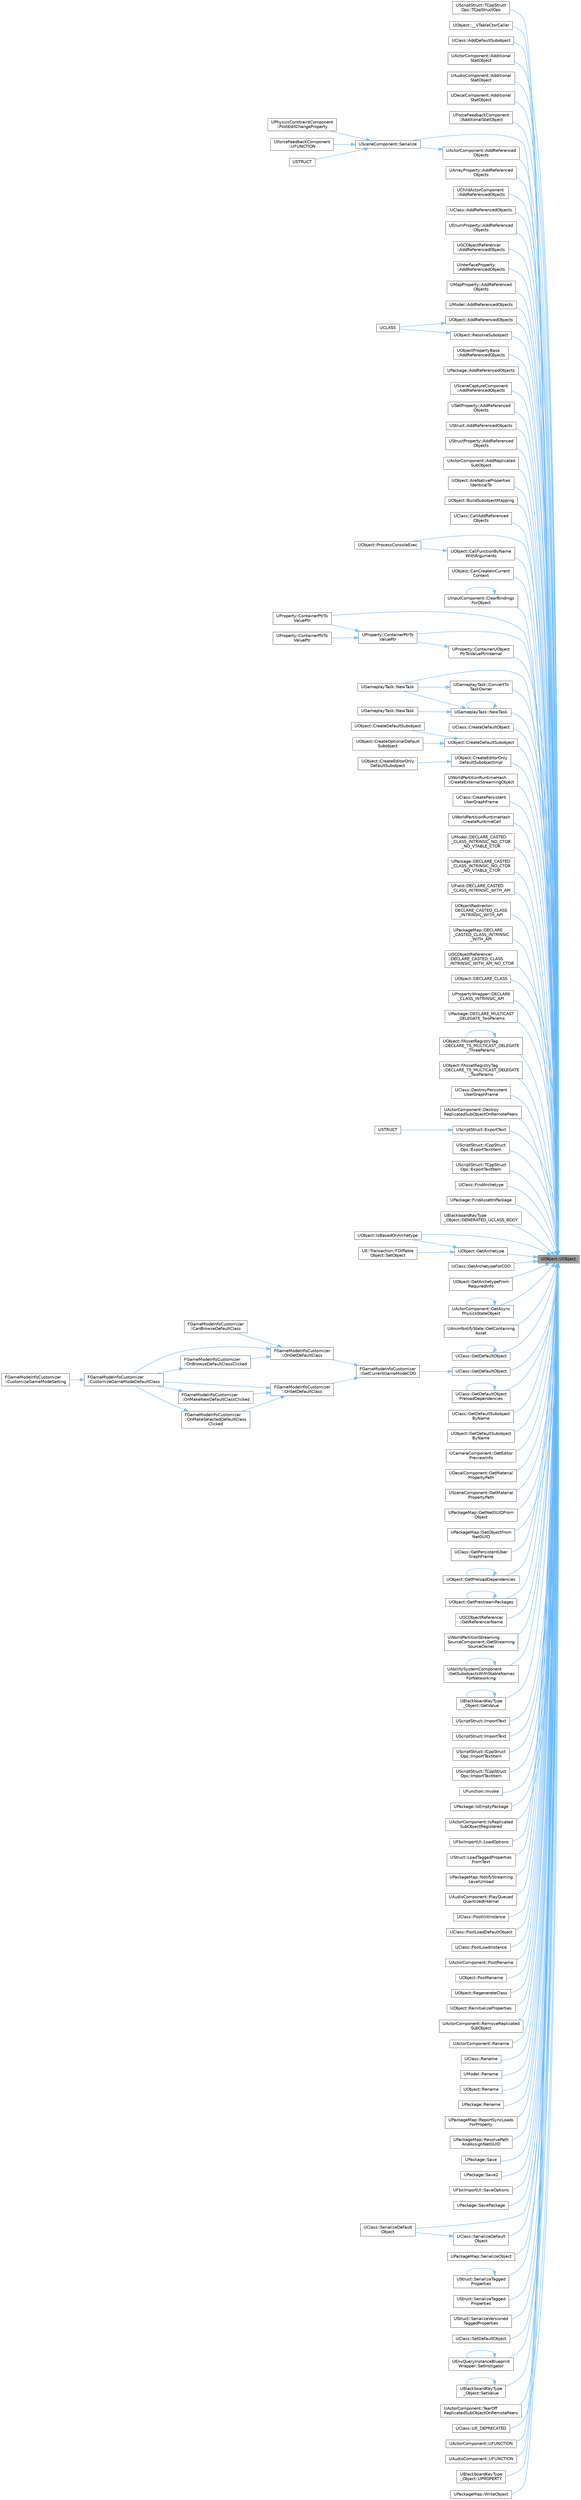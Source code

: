 digraph "UObject::UObject"
{
 // INTERACTIVE_SVG=YES
 // LATEX_PDF_SIZE
  bgcolor="transparent";
  edge [fontname=Helvetica,fontsize=10,labelfontname=Helvetica,labelfontsize=10];
  node [fontname=Helvetica,fontsize=10,shape=box,height=0.2,width=0.4];
  rankdir="RL";
  Node1 [id="Node000001",label="UObject::UObject",height=0.2,width=0.4,color="gray40", fillcolor="grey60", style="filled", fontcolor="black",tooltip="Default constructor."];
  Node1 -> Node2 [id="edge1_Node000001_Node000002",dir="back",color="steelblue1",style="solid",tooltip=" "];
  Node2 [id="Node000002",label="UScriptStruct::TCppStruct\lOps::TCppStructOps",height=0.2,width=0.4,color="grey40", fillcolor="white", style="filled",URL="$d0/dca/structUScriptStruct_1_1TCppStructOps.html#a1545c7ae3469329e79ec8480d106884b",tooltip=" "];
  Node1 -> Node3 [id="edge2_Node000001_Node000003",dir="back",color="steelblue1",style="solid",tooltip=" "];
  Node3 [id="Node000003",label="UObject::__VTableCtorCaller",height=0.2,width=0.4,color="grey40", fillcolor="white", style="filled",URL="$df/def/classUObject.html#a499089fed4ca3e4d7f95532127d8934a",tooltip=" "];
  Node1 -> Node4 [id="edge3_Node000001_Node000004",dir="back",color="steelblue1",style="solid",tooltip=" "];
  Node4 [id="Node000004",label="UClass::AddDefaultSubobject",height=0.2,width=0.4,color="grey40", fillcolor="white", style="filled",URL="$d4/d77/classUClass.html#aba20f9d07bfa6846905465179b6371d2",tooltip="Adds a new default instance map item."];
  Node1 -> Node5 [id="edge4_Node000001_Node000005",dir="back",color="steelblue1",style="solid",tooltip=" "];
  Node5 [id="Node000005",label="UActorComponent::Additional\lStatObject",height=0.2,width=0.4,color="grey40", fillcolor="white", style="filled",URL="$df/db5/classUActorComponent.html#a002de9827b9ae18656cf5623ebc0c444",tooltip="Give a readable name for this component, including asset name if applicable."];
  Node1 -> Node6 [id="edge5_Node000001_Node000006",dir="back",color="steelblue1",style="solid",tooltip=" "];
  Node6 [id="Node000006",label="UAudioComponent::Additional\lStatObject",height=0.2,width=0.4,color="grey40", fillcolor="white", style="filled",URL="$d4/d98/classUAudioComponent.html#a8af6625b78577595d0af0e47d66fa385",tooltip="Give a readable name for this component, including asset name if applicable."];
  Node1 -> Node7 [id="edge6_Node000001_Node000007",dir="back",color="steelblue1",style="solid",tooltip=" "];
  Node7 [id="Node000007",label="UDecalComponent::Additional\lStatObject",height=0.2,width=0.4,color="grey40", fillcolor="white", style="filled",URL="$d9/dcd/classUDecalComponent.html#aee840f6efbf77f3bdd2779679e3fcc5c",tooltip="Give a readable name for this component, including asset name if applicable."];
  Node1 -> Node8 [id="edge7_Node000001_Node000008",dir="back",color="steelblue1",style="solid",tooltip=" "];
  Node8 [id="Node000008",label="UForceFeedbackComponent\l::AdditionalStatObject",height=0.2,width=0.4,color="grey40", fillcolor="white", style="filled",URL="$df/d5b/classUForceFeedbackComponent.html#a89f7cffb951de372a2b4b4c5a07d829d",tooltip="Give a readable name for this component, including asset name if applicable."];
  Node1 -> Node9 [id="edge8_Node000001_Node000009",dir="back",color="steelblue1",style="solid",tooltip=" "];
  Node9 [id="Node000009",label="UActorComponent::AddReferenced\lObjects",height=0.2,width=0.4,color="grey40", fillcolor="white", style="filled",URL="$df/db5/classUActorComponent.html#a959363f3deb778c7212858d29ccc8632",tooltip=" "];
  Node9 -> Node10 [id="edge9_Node000009_Node000010",dir="back",color="steelblue1",style="solid",tooltip=" "];
  Node10 [id="Node000010",label="USceneComponent::Serialize",height=0.2,width=0.4,color="grey40", fillcolor="white", style="filled",URL="$d7/dde/classUSceneComponent.html#a6b1fe00103cdeba2562f5faf8022b1f0",tooltip="Handles reading, writing, and reference collecting using FArchive."];
  Node10 -> Node11 [id="edge10_Node000010_Node000011",dir="back",color="steelblue1",style="solid",tooltip=" "];
  Node11 [id="Node000011",label="UPhysicsConstraintComponent\l::PostEditChangeProperty",height=0.2,width=0.4,color="grey40", fillcolor="white", style="filled",URL="$db/df7/classUPhysicsConstraintComponent.html#ae4a975a95e8ff3778f82a001ee996762",tooltip="Called when a property on this object has been modified externally."];
  Node10 -> Node12 [id="edge11_Node000010_Node000012",dir="back",color="steelblue1",style="solid",tooltip=" "];
  Node12 [id="Node000012",label="UForceFeedbackComponent\l::UFUNCTION",height=0.2,width=0.4,color="grey40", fillcolor="white", style="filled",URL="$df/d5b/classUForceFeedbackComponent.html#a4da55af3d5670add5fcf9f405f87025f",tooltip="Modify the attenuation settings of the component."];
  Node10 -> Node13 [id="edge12_Node000010_Node000013",dir="back",color="steelblue1",style="solid",tooltip=" "];
  Node13 [id="Node000013",label="USTRUCT",height=0.2,width=0.4,color="grey40", fillcolor="white", style="filled",URL="$d7/dc3/ComponentInstanceDataCache_8h.html#a3be84ecf85fc6ceedb39feb56afc40b5",tooltip="Base class for instance cached data of a particular type."];
  Node1 -> Node14 [id="edge13_Node000001_Node000014",dir="back",color="steelblue1",style="solid",tooltip=" "];
  Node14 [id="Node000014",label="UArrayProperty::AddReferenced\lObjects",height=0.2,width=0.4,color="grey40", fillcolor="white", style="filled",URL="$d9/d5f/classUArrayProperty.html#a17a973a4ea55794f18af74e30775d1a9",tooltip=" "];
  Node1 -> Node15 [id="edge14_Node000001_Node000015",dir="back",color="steelblue1",style="solid",tooltip=" "];
  Node15 [id="Node000015",label="UChildActorComponent\l::AddReferencedObjects",height=0.2,width=0.4,color="grey40", fillcolor="white", style="filled",URL="$d0/da0/classUChildActorComponent.html#a7a9acc5b152d3f93875c0c906a25f87a",tooltip=" "];
  Node1 -> Node16 [id="edge15_Node000001_Node000016",dir="back",color="steelblue1",style="solid",tooltip=" "];
  Node16 [id="Node000016",label="UClass::AddReferencedObjects",height=0.2,width=0.4,color="grey40", fillcolor="white", style="filled",URL="$d4/d77/classUClass.html#a0b8c0bd045224571119cf73fd6a539fe",tooltip=" "];
  Node1 -> Node17 [id="edge16_Node000001_Node000017",dir="back",color="steelblue1",style="solid",tooltip=" "];
  Node17 [id="Node000017",label="UEnumProperty::AddReferenced\lObjects",height=0.2,width=0.4,color="grey40", fillcolor="white", style="filled",URL="$dd/db9/classUEnumProperty.html#a7103ad61aff34f2fc59307933329706f",tooltip=" "];
  Node1 -> Node18 [id="edge17_Node000001_Node000018",dir="back",color="steelblue1",style="solid",tooltip=" "];
  Node18 [id="Node000018",label="UGCObjectReferencer\l::AddReferencedObjects",height=0.2,width=0.4,color="grey40", fillcolor="white", style="filled",URL="$de/d83/classUGCObjectReferencer.html#a3fc3c6328f53656db620db6eb868d807",tooltip="Forwards this call to all registered objects so they can reference any UObjects they depend upon."];
  Node1 -> Node19 [id="edge18_Node000001_Node000019",dir="back",color="steelblue1",style="solid",tooltip=" "];
  Node19 [id="Node000019",label="UInterfaceProperty\l::AddReferencedObjects",height=0.2,width=0.4,color="grey40", fillcolor="white", style="filled",URL="$d8/d10/classUInterfaceProperty.html#a4d283e04f0c9aff9e1c00706cb94eb88",tooltip=" "];
  Node1 -> Node20 [id="edge19_Node000001_Node000020",dir="back",color="steelblue1",style="solid",tooltip=" "];
  Node20 [id="Node000020",label="UMapProperty::AddReferenced\lObjects",height=0.2,width=0.4,color="grey40", fillcolor="white", style="filled",URL="$d0/d18/classUMapProperty.html#a954ff55a367b98dab49bcd362698808e",tooltip=" "];
  Node1 -> Node21 [id="edge20_Node000001_Node000021",dir="back",color="steelblue1",style="solid",tooltip=" "];
  Node21 [id="Node000021",label="UModel::AddReferencedObjects",height=0.2,width=0.4,color="grey40", fillcolor="white", style="filled",URL="$d9/da7/classUModel.html#a82d1ae7a2c911301372a5209db6ae606",tooltip=" "];
  Node1 -> Node22 [id="edge21_Node000001_Node000022",dir="back",color="steelblue1",style="solid",tooltip=" "];
  Node22 [id="Node000022",label="UObject::AddReferencedObjects",height=0.2,width=0.4,color="grey40", fillcolor="white", style="filled",URL="$df/def/classUObject.html#a7ed26528c68ab61db7546d969d33f0ea",tooltip="Callback used to allow object register its direct object references that are not already covered by t..."];
  Node22 -> Node23 [id="edge22_Node000022_Node000023",dir="back",color="steelblue1",style="solid",tooltip=" "];
  Node23 [id="Node000023",label="UCLASS",height=0.2,width=0.4,color="grey40", fillcolor="white", style="filled",URL="$de/d1e/WorldPartition_8h.html#a423673fc0112544852d21aa5fa46cd19",tooltip=" "];
  Node1 -> Node24 [id="edge23_Node000001_Node000024",dir="back",color="steelblue1",style="solid",tooltip=" "];
  Node24 [id="Node000024",label="UObjectPropertyBase\l::AddReferencedObjects",height=0.2,width=0.4,color="grey40", fillcolor="white", style="filled",URL="$d9/d3f/classUObjectPropertyBase.html#a27878530b1ce1991083e49656d4b044e",tooltip=" "];
  Node1 -> Node25 [id="edge24_Node000001_Node000025",dir="back",color="steelblue1",style="solid",tooltip=" "];
  Node25 [id="Node000025",label="UPackage::AddReferencedObjects",height=0.2,width=0.4,color="grey40", fillcolor="white", style="filled",URL="$da/d4a/classUPackage.html#a472995ae4cefc50e59f6805a67f64f36",tooltip="Static class override of UObject::AddReferencedObjects."];
  Node1 -> Node26 [id="edge25_Node000001_Node000026",dir="back",color="steelblue1",style="solid",tooltip=" "];
  Node26 [id="Node000026",label="USceneCaptureComponent\l::AddReferencedObjects",height=0.2,width=0.4,color="grey40", fillcolor="white", style="filled",URL="$d4/d1f/classUSceneCaptureComponent.html#a5bfda05681ef93e29927c5d6a617837b",tooltip=" "];
  Node1 -> Node27 [id="edge26_Node000001_Node000027",dir="back",color="steelblue1",style="solid",tooltip=" "];
  Node27 [id="Node000027",label="USetProperty::AddReferenced\lObjects",height=0.2,width=0.4,color="grey40", fillcolor="white", style="filled",URL="$d4/d88/classUSetProperty.html#a93ad3a39ecec8b8fc75a52a9363367b5",tooltip=" "];
  Node1 -> Node28 [id="edge27_Node000001_Node000028",dir="back",color="steelblue1",style="solid",tooltip=" "];
  Node28 [id="Node000028",label="UStruct::AddReferencedObjects",height=0.2,width=0.4,color="grey40", fillcolor="white", style="filled",URL="$dc/d19/classUStruct.html#aa586f5a8953c1f6e5fee3a5af923928f",tooltip=" "];
  Node1 -> Node29 [id="edge28_Node000001_Node000029",dir="back",color="steelblue1",style="solid",tooltip=" "];
  Node29 [id="Node000029",label="UStructProperty::AddReferenced\lObjects",height=0.2,width=0.4,color="grey40", fillcolor="white", style="filled",URL="$d1/d55/classUStructProperty.html#a55aaf7254fbdd7823c1c94b754aafddb",tooltip=" "];
  Node1 -> Node30 [id="edge29_Node000001_Node000030",dir="back",color="steelblue1",style="solid",tooltip=" "];
  Node30 [id="Node000030",label="UActorComponent::AddReplicated\lSubObject",height=0.2,width=0.4,color="grey40", fillcolor="white", style="filled",URL="$df/db5/classUActorComponent.html#a7df13ad69157eac9a3ab1f216bb7695c",tooltip="Register a SubObject that will get replicated along with the actor component."];
  Node1 -> Node31 [id="edge30_Node000001_Node000031",dir="back",color="steelblue1",style="solid",tooltip=" "];
  Node31 [id="Node000031",label="UObject::AreNativeProperties\lIdenticalTo",height=0.2,width=0.4,color="grey40", fillcolor="white", style="filled",URL="$df/def/classUObject.html#a90d0fe700983597cdb7a327aefa0acbb",tooltip="Returns whether native properties are identical to the one of the passed in component."];
  Node1 -> Node32 [id="edge31_Node000001_Node000032",dir="back",color="steelblue1",style="solid",tooltip=" "];
  Node32 [id="Node000032",label="UObject::BuildSubobjectMapping",height=0.2,width=0.4,color="grey40", fillcolor="white", style="filled",URL="$df/def/classUObject.html#a3fe07f38a6906fba557107a7b9b1e7cd",tooltip="Given OtherObject (which will be the same type as 'this'), recursively find any matching sub-objects ..."];
  Node1 -> Node33 [id="edge32_Node000001_Node000033",dir="back",color="steelblue1",style="solid",tooltip=" "];
  Node33 [id="Node000033",label="UClass::CallAddReferenced\lObjects",height=0.2,width=0.4,color="grey40", fillcolor="white", style="filled",URL="$d4/d77/classUClass.html#a4a8208daa6223214fd1e580297c9452b",tooltip="Calls AddReferencedObjects static method on the specified object."];
  Node1 -> Node34 [id="edge33_Node000001_Node000034",dir="back",color="steelblue1",style="solid",tooltip=" "];
  Node34 [id="Node000034",label="UObject::CallFunctionByName\lWithArguments",height=0.2,width=0.4,color="grey40", fillcolor="white", style="filled",URL="$df/def/classUObject.html#aa19fe92e9c5e25d6a8e6e0f8a8c2f1ae",tooltip="Handle calling a function by name when executed from the console or a command line."];
  Node34 -> Node35 [id="edge34_Node000034_Node000035",dir="back",color="steelblue1",style="solid",tooltip=" "];
  Node35 [id="Node000035",label="UObject::ProcessConsoleExec",height=0.2,width=0.4,color="grey40", fillcolor="white", style="filled",URL="$df/def/classUObject.html#a03c12e61cb11850b93cbcd733677c6c9",tooltip="This function handles a console exec sent to the object; it is virtual so 'nexus' objects like a play..."];
  Node1 -> Node36 [id="edge35_Node000001_Node000036",dir="back",color="steelblue1",style="solid",tooltip=" "];
  Node36 [id="Node000036",label="UObject::CanCreateInCurrent\lContext",height=0.2,width=0.4,color="grey40", fillcolor="white", style="filled",URL="$df/def/classUObject.html#ad2f799cc1ab8c431304aa9b3ee313553",tooltip="Determines if you can create an object from the supplied template in the current context (editor,..."];
  Node1 -> Node37 [id="edge36_Node000001_Node000037",dir="back",color="steelblue1",style="solid",tooltip=" "];
  Node37 [id="Node000037",label="UInputComponent::ClearBindings\lForObject",height=0.2,width=0.4,color="grey40", fillcolor="white", style="filled",URL="$de/ddd/classUInputComponent.html#a384f3333e57faa3e857bd42ae6108065",tooltip="Clears any input callback delegates from the given UObject."];
  Node37 -> Node37 [id="edge37_Node000037_Node000037",dir="back",color="steelblue1",style="solid",tooltip=" "];
  Node1 -> Node38 [id="edge38_Node000001_Node000038",dir="back",color="steelblue1",style="solid",tooltip=" "];
  Node38 [id="Node000038",label="UProperty::ContainerPtrTo\lValuePtr",height=0.2,width=0.4,color="grey40", fillcolor="white", style="filled",URL="$dd/d39/classUProperty.html#abbf33115c4d7703e4542b0b0abd3da94",tooltip=" "];
  Node38 -> Node39 [id="edge39_Node000038_Node000039",dir="back",color="steelblue1",style="solid",tooltip=" "];
  Node39 [id="Node000039",label="UProperty::ContainerPtrTo\lValuePtr",height=0.2,width=0.4,color="grey40", fillcolor="white", style="filled",URL="$dd/d39/classUProperty.html#ac28801003654059cd89d784d0f49fd51",tooltip=" "];
  Node38 -> Node40 [id="edge40_Node000038_Node000040",dir="back",color="steelblue1",style="solid",tooltip=" "];
  Node40 [id="Node000040",label="UProperty::ContainerPtrTo\lValuePtr",height=0.2,width=0.4,color="grey40", fillcolor="white", style="filled",URL="$dd/d39/classUProperty.html#af84f9bea770a4c492f720ee43ff88b98",tooltip=" "];
  Node1 -> Node39 [id="edge41_Node000001_Node000039",dir="back",color="steelblue1",style="solid",tooltip=" "];
  Node1 -> Node41 [id="edge42_Node000001_Node000041",dir="back",color="steelblue1",style="solid",tooltip=" "];
  Node41 [id="Node000041",label="UProperty::ContainerUObject\lPtrToValuePtrInternal",height=0.2,width=0.4,color="grey40", fillcolor="white", style="filled",URL="$dd/d39/classUProperty.html#ac7c536d101c936a227da7c6a68688ce0",tooltip=" "];
  Node41 -> Node38 [id="edge43_Node000041_Node000038",dir="back",color="steelblue1",style="solid",tooltip=" "];
  Node1 -> Node42 [id="edge44_Node000001_Node000042",dir="back",color="steelblue1",style="solid",tooltip=" "];
  Node42 [id="Node000042",label="UGameplayTask::ConvertTo\lTaskOwner",height=0.2,width=0.4,color="grey40", fillcolor="white", style="filled",URL="$df/d15/classUGameplayTask.html#ab5ad72a674bac24df51e1939900d967c",tooltip=" "];
  Node42 -> Node43 [id="edge45_Node000042_Node000043",dir="back",color="steelblue1",style="solid",tooltip=" "];
  Node43 [id="Node000043",label="UGameplayTask::NewTask",height=0.2,width=0.4,color="grey40", fillcolor="white", style="filled",URL="$df/d15/classUGameplayTask.html#af2b57f7a9f2d822752316a8c37094cc7",tooltip=" "];
  Node1 -> Node44 [id="edge46_Node000001_Node000044",dir="back",color="steelblue1",style="solid",tooltip=" "];
  Node44 [id="Node000044",label="UClass::CreateDefaultObject",height=0.2,width=0.4,color="grey40", fillcolor="white", style="filled",URL="$d4/d77/classUClass.html#ad56e84f5dc56c5a87f3b2ba9461509af",tooltip="Get the default object from the class, creating it if missing, if requested or under a few other circ..."];
  Node1 -> Node45 [id="edge47_Node000001_Node000045",dir="back",color="steelblue1",style="solid",tooltip=" "];
  Node45 [id="Node000045",label="UObject::CreateDefaultSubobject",height=0.2,width=0.4,color="grey40", fillcolor="white", style="filled",URL="$df/def/classUObject.html#abbe86548eb08d3349ecd123812433914",tooltip="Utility function for templates below."];
  Node45 -> Node46 [id="edge48_Node000045_Node000046",dir="back",color="steelblue1",style="solid",tooltip=" "];
  Node46 [id="Node000046",label="UObject::CreateDefaultSubobject",height=0.2,width=0.4,color="grey40", fillcolor="white", style="filled",URL="$df/def/classUObject.html#a335b5f8d0e3c1ada3ce7431c8d02631d",tooltip="Create a component or subobject that will be instanced inside all instances of this class."];
  Node45 -> Node47 [id="edge49_Node000045_Node000047",dir="back",color="steelblue1",style="solid",tooltip=" "];
  Node47 [id="Node000047",label="UObject::CreateOptionalDefault\lSubobject",height=0.2,width=0.4,color="grey40", fillcolor="white", style="filled",URL="$df/def/classUObject.html#a24939cace2396d9a1ecdf5e5f4a3d861",tooltip="Create an optional component or subobject.Optional subobjects will not get created."];
  Node1 -> Node48 [id="edge50_Node000001_Node000048",dir="back",color="steelblue1",style="solid",tooltip=" "];
  Node48 [id="Node000048",label="UObject::CreateEditorOnly\lDefaultSubobjectImpl",height=0.2,width=0.4,color="grey40", fillcolor="white", style="filled",URL="$df/def/classUObject.html#a6f1ad7c0dfa86374c1842792cc33952e",tooltip="Create a component or subobject only to be used with the editor."];
  Node48 -> Node49 [id="edge51_Node000048_Node000049",dir="back",color="steelblue1",style="solid",tooltip=" "];
  Node49 [id="Node000049",label="UObject::CreateEditorOnly\lDefaultSubobject",height=0.2,width=0.4,color="grey40", fillcolor="white", style="filled",URL="$df/def/classUObject.html#aa5953a785e789d47b1910330b7db9750",tooltip="Create a component or subobject only to be used with the editor."];
  Node1 -> Node50 [id="edge52_Node000001_Node000050",dir="back",color="steelblue1",style="solid",tooltip=" "];
  Node50 [id="Node000050",label="UWorldPartitionRuntimeHash\l::CreateExternalStreamingObject",height=0.2,width=0.4,color="grey40", fillcolor="white", style="filled",URL="$dd/d78/classUWorldPartitionRuntimeHash.html#a5b484ef8cab292ed967acb1938225267",tooltip=" "];
  Node1 -> Node51 [id="edge53_Node000001_Node000051",dir="back",color="steelblue1",style="solid",tooltip=" "];
  Node51 [id="Node000051",label="UClass::CreatePersistent\lUberGraphFrame",height=0.2,width=0.4,color="grey40", fillcolor="white", style="filled",URL="$d4/d77/classUClass.html#a1982b5bd812a168c2da5435db7f1ae45",tooltip="Creates memory to store temporary data."];
  Node1 -> Node52 [id="edge54_Node000001_Node000052",dir="back",color="steelblue1",style="solid",tooltip=" "];
  Node52 [id="Node000052",label="UWorldPartitionRuntimeHash\l::CreateRuntimeCell",height=0.2,width=0.4,color="grey40", fillcolor="white", style="filled",URL="$dd/d78/classUWorldPartitionRuntimeHash.html#a660179e442bf3461a06f32ebd05b2ddd",tooltip=" "];
  Node1 -> Node53 [id="edge55_Node000001_Node000053",dir="back",color="steelblue1",style="solid",tooltip=" "];
  Node53 [id="Node000053",label="UModel::DECLARE_CASTED\l_CLASS_INTRINSIC_NO_CTOR\l_NO_VTABLE_CTOR",height=0.2,width=0.4,color="grey40", fillcolor="white", style="filled",URL="$d9/da7/classUModel.html#a045b960dedfd872d6cd82d8394d3a87c",tooltip="DO NOT USE."];
  Node1 -> Node54 [id="edge56_Node000001_Node000054",dir="back",color="steelblue1",style="solid",tooltip=" "];
  Node54 [id="Node000054",label="UPackage::DECLARE_CASTED\l_CLASS_INTRINSIC_NO_CTOR\l_NO_VTABLE_CTOR",height=0.2,width=0.4,color="grey40", fillcolor="white", style="filled",URL="$da/d4a/classUPackage.html#a2819d8b1ba7da37e3623efd754390300",tooltip="DO NOT USE."];
  Node1 -> Node55 [id="edge57_Node000001_Node000055",dir="back",color="steelblue1",style="solid",tooltip=" "];
  Node55 [id="Node000055",label="UField::DECLARE_CASTED\l_CLASS_INTRINSIC_WITH_API",height=0.2,width=0.4,color="grey40", fillcolor="white", style="filled",URL="$d4/d3a/classUField.html#a5ba56fe1b63e4c5755ef346def793d72",tooltip=" "];
  Node1 -> Node56 [id="edge58_Node000001_Node000056",dir="back",color="steelblue1",style="solid",tooltip=" "];
  Node56 [id="Node000056",label="UObjectRedirector::\lDECLARE_CASTED_CLASS\l_INTRINSIC_WITH_API",height=0.2,width=0.4,color="grey40", fillcolor="white", style="filled",URL="$d6/d5d/classUObjectRedirector.html#a8a9d8d30957bf154eaaf17f7cfdd30f2",tooltip=" "];
  Node1 -> Node57 [id="edge59_Node000001_Node000057",dir="back",color="steelblue1",style="solid",tooltip=" "];
  Node57 [id="Node000057",label="UPackageMap::DECLARE\l_CASTED_CLASS_INTRINSIC\l_WITH_API",height=0.2,width=0.4,color="grey40", fillcolor="white", style="filled",URL="$d6/d48/classUPackageMap.html#a4920107b6e944c089a0e4fa17caae10c",tooltip=" "];
  Node1 -> Node58 [id="edge60_Node000001_Node000058",dir="back",color="steelblue1",style="solid",tooltip=" "];
  Node58 [id="Node000058",label="UGCObjectReferencer\l::DECLARE_CASTED_CLASS\l_INTRINSIC_WITH_API_NO_CTOR",height=0.2,width=0.4,color="grey40", fillcolor="white", style="filled",URL="$de/d83/classUGCObjectReferencer.html#a44c9ea5365a8d7d6b6ce84dbda5979cc",tooltip=" "];
  Node1 -> Node59 [id="edge61_Node000001_Node000059",dir="back",color="steelblue1",style="solid",tooltip=" "];
  Node59 [id="Node000059",label="UObject::DECLARE_CLASS",height=0.2,width=0.4,color="grey40", fillcolor="white", style="filled",URL="$df/def/classUObject.html#a981468fec8d55cd9e69a7ac4a2a53b16",tooltip=" "];
  Node1 -> Node60 [id="edge62_Node000001_Node000060",dir="back",color="steelblue1",style="solid",tooltip=" "];
  Node60 [id="Node000060",label="UPropertyWrapper::DECLARE\l_CLASS_INTRINSIC_API",height=0.2,width=0.4,color="grey40", fillcolor="white", style="filled",URL="$d9/dbd/classUPropertyWrapper.html#adfce124f5f5c2203d36bd4efeb682f94",tooltip=" "];
  Node1 -> Node61 [id="edge63_Node000001_Node000061",dir="back",color="steelblue1",style="solid",tooltip=" "];
  Node61 [id="Node000061",label="UPackage::DECLARE_MULTICAST\l_DELEGATE_TwoParams",height=0.2,width=0.4,color="grey40", fillcolor="white", style="filled",URL="$da/d4a/classUPackage.html#aa0002068a649ab0817ba932cf78fda4c",tooltip="delegate type for package saved events ( Params: const FString& PackageFileName, UObject* Outer )"];
  Node1 -> Node62 [id="edge64_Node000001_Node000062",dir="back",color="steelblue1",style="solid",tooltip=" "];
  Node62 [id="Node000062",label="UObject::FAssetRegistryTag\l::DECLARE_TS_MULTICAST_DELEGATE\l_ThreeParams",height=0.2,width=0.4,color="grey40", fillcolor="white", style="filled",URL="$d3/d11/structUObject_1_1FAssetRegistryTag.html#a8da747ecc32678166143e32b699d2398",tooltip=" "];
  Node62 -> Node62 [id="edge65_Node000062_Node000062",dir="back",color="steelblue1",style="solid",tooltip=" "];
  Node1 -> Node63 [id="edge66_Node000001_Node000063",dir="back",color="steelblue1",style="solid",tooltip=" "];
  Node63 [id="Node000063",label="UObject::FAssetRegistryTag\l::DECLARE_TS_MULTICAST_DELEGATE\l_TwoParams",height=0.2,width=0.4,color="grey40", fillcolor="white", style="filled",URL="$d3/d11/structUObject_1_1FAssetRegistryTag.html#a811ac806d12bee1e6cee3a9fd04fae42",tooltip=" "];
  Node1 -> Node64 [id="edge67_Node000001_Node000064",dir="back",color="steelblue1",style="solid",tooltip=" "];
  Node64 [id="Node000064",label="UClass::DestroyPersistent\lUberGraphFrame",height=0.2,width=0.4,color="grey40", fillcolor="white", style="filled",URL="$d4/d77/classUClass.html#a47e20c708185aa39b1632f6c40eb98d3",tooltip="Clears memory to store temporary data."];
  Node1 -> Node65 [id="edge68_Node000001_Node000065",dir="back",color="steelblue1",style="solid",tooltip=" "];
  Node65 [id="Node000065",label="UActorComponent::Destroy\lReplicatedSubObjectOnRemotePeers",height=0.2,width=0.4,color="grey40", fillcolor="white", style="filled",URL="$df/db5/classUActorComponent.html#ad8c9f06f5137f70a31c0188146eac6a0",tooltip="Stop replicating a subobject and tell actor channels to delete the replica of this subobject next tim..."];
  Node1 -> Node66 [id="edge69_Node000001_Node000066",dir="back",color="steelblue1",style="solid",tooltip=" "];
  Node66 [id="Node000066",label="UScriptStruct::ExportText",height=0.2,width=0.4,color="grey40", fillcolor="white", style="filled",URL="$d1/d51/classUScriptStruct.html#ab8f9f8d1380bb504f3fa7d8d1c38e757",tooltip="Export script struct to a string that can later be imported."];
  Node66 -> Node67 [id="edge70_Node000066_Node000067",dir="back",color="steelblue1",style="solid",tooltip=" "];
  Node67 [id="Node000067",label="USTRUCT",height=0.2,width=0.4,color="grey40", fillcolor="white", style="filled",URL="$de/d6b/RigVMDispatchFactory_8h.html#a0c63f915d1536216515df07fe36edd27",tooltip="A factory to generate a template and its dispatch functions."];
  Node1 -> Node68 [id="edge71_Node000001_Node000068",dir="back",color="steelblue1",style="solid",tooltip=" "];
  Node68 [id="Node000068",label="UScriptStruct::ICppStruct\lOps::ExportTextItem",height=0.2,width=0.4,color="grey40", fillcolor="white", style="filled",URL="$db/deb/structUScriptStruct_1_1ICppStructOps.html#a1275a7e47cc31e581187a75c32c56f7d",tooltip="export this structure"];
  Node1 -> Node69 [id="edge72_Node000001_Node000069",dir="back",color="steelblue1",style="solid",tooltip=" "];
  Node69 [id="Node000069",label="UScriptStruct::TCppStruct\lOps::ExportTextItem",height=0.2,width=0.4,color="grey40", fillcolor="white", style="filled",URL="$d0/dca/structUScriptStruct_1_1TCppStructOps.html#a7b7b067b4b549d04f82dcc91065d3fac",tooltip="export this structure"];
  Node1 -> Node70 [id="edge73_Node000001_Node000070",dir="back",color="steelblue1",style="solid",tooltip=" "];
  Node70 [id="Node000070",label="UClass::FindArchetype",height=0.2,width=0.4,color="grey40", fillcolor="white", style="filled",URL="$d4/d77/classUClass.html#aa0bab5fa09ce830d413929dedda751ac",tooltip="Finds the object that is used as the parent object when serializing properties, overridden for bluepr..."];
  Node1 -> Node71 [id="edge74_Node000001_Node000071",dir="back",color="steelblue1",style="solid",tooltip=" "];
  Node71 [id="Node000071",label="UPackage::FindAssetInPackage",height=0.2,width=0.4,color="grey40", fillcolor="white", style="filled",URL="$da/d4a/classUPackage.html#add1ecd7e652b189d0c602c48be2dfc5c",tooltip="Utility function to find Asset in this package, if any."];
  Node1 -> Node72 [id="edge75_Node000001_Node000072",dir="back",color="steelblue1",style="solid",tooltip=" "];
  Node72 [id="Node000072",label="UBlackboardKeyType\l_Object::GENERATED_UCLASS_BODY",height=0.2,width=0.4,color="grey40", fillcolor="white", style="filled",URL="$dd/d35/classUBlackboardKeyType__Object.html#aa72d96189ff31f20bc52efb85f4e547b",tooltip=" "];
  Node1 -> Node73 [id="edge76_Node000001_Node000073",dir="back",color="steelblue1",style="solid",tooltip=" "];
  Node73 [id="Node000073",label="UObject::GetArchetype",height=0.2,width=0.4,color="grey40", fillcolor="white", style="filled",URL="$df/def/classUObject.html#a10cd28ac315e6f3c60d8b6890dc4d615",tooltip="Return the template this object is based on."];
  Node73 -> Node74 [id="edge77_Node000073_Node000074",dir="back",color="steelblue1",style="solid",tooltip=" "];
  Node74 [id="Node000074",label="UObject::IsBasedOnArchetype",height=0.2,width=0.4,color="grey40", fillcolor="white", style="filled",URL="$df/def/classUObject.html#a095d30b508ed0df4bfb258949772bba9",tooltip="Determine if this object has SomeObject in its archetype chain."];
  Node73 -> Node75 [id="edge78_Node000073_Node000075",dir="back",color="steelblue1",style="solid",tooltip=" "];
  Node75 [id="Node000075",label="UE::Transaction::FDiffable\lObject::SetObject",height=0.2,width=0.4,color="grey40", fillcolor="white", style="filled",URL="$df/d26/structUE_1_1Transaction_1_1FDiffableObject.html#acab47901f35bfa6aa2f9828b1e72c672",tooltip=" "];
  Node1 -> Node76 [id="edge79_Node000001_Node000076",dir="back",color="steelblue1",style="solid",tooltip=" "];
  Node76 [id="Node000076",label="UClass::GetArchetypeForCDO",height=0.2,width=0.4,color="grey40", fillcolor="white", style="filled",URL="$d4/d77/classUClass.html#a008534c745abe38630781dbbb327eb2d",tooltip="Returns archetype object for CDO."];
  Node1 -> Node77 [id="edge80_Node000001_Node000077",dir="back",color="steelblue1",style="solid",tooltip=" "];
  Node77 [id="Node000077",label="UObject::GetArchetypeFrom\lRequiredInfo",height=0.2,width=0.4,color="grey40", fillcolor="white", style="filled",URL="$df/def/classUObject.html#a1d9c9352d3d01fdbd5fef5aa48b68de8",tooltip="Return the template that an object with this class, outer and name would be."];
  Node1 -> Node78 [id="edge81_Node000001_Node000078",dir="back",color="steelblue1",style="solid",tooltip=" "];
  Node78 [id="Node000078",label="UActorComponent::GetAsync\lPhysicsStateObject",height=0.2,width=0.4,color="grey40", fillcolor="white", style="filled",URL="$df/db5/classUActorComponent.html#ab39ccbd33e089152ba8eac64cb50a728",tooltip="Returns the associated UObject for this processor."];
  Node78 -> Node78 [id="edge82_Node000078_Node000078",dir="back",color="steelblue1",style="solid",tooltip=" "];
  Node1 -> Node79 [id="edge83_Node000001_Node000079",dir="back",color="steelblue1",style="solid",tooltip=" "];
  Node79 [id="Node000079",label="UAnimNotifyState::GetContaining\lAsset",height=0.2,width=0.4,color="grey40", fillcolor="white", style="filled",URL="$d1/db4/classUAnimNotifyState.html#a1def24625213aca26a9f153316e8f0ff",tooltip=" "];
  Node1 -> Node80 [id="edge84_Node000001_Node000080",dir="back",color="steelblue1",style="solid",tooltip=" "];
  Node80 [id="Node000080",label="UClass::GetDefaultObject",height=0.2,width=0.4,color="grey40", fillcolor="white", style="filled",URL="$d4/d77/classUClass.html#a06c613113c5ad482b89375630c7a855e",tooltip="Get the default object from the class and cast to a particular type."];
  Node80 -> Node80 [id="edge85_Node000080_Node000080",dir="back",color="steelblue1",style="solid",tooltip=" "];
  Node1 -> Node81 [id="edge86_Node000001_Node000081",dir="back",color="steelblue1",style="solid",tooltip=" "];
  Node81 [id="Node000081",label="UClass::GetDefaultObject",height=0.2,width=0.4,color="grey40", fillcolor="white", style="filled",URL="$d4/d77/classUClass.html#a2684011d9e30b32ab52a5209bf48a1d7",tooltip="Get the default object from the class."];
  Node81 -> Node82 [id="edge87_Node000081_Node000082",dir="back",color="steelblue1",style="solid",tooltip=" "];
  Node82 [id="Node000082",label="FGameModeInfoCustomizer\l::GetCurrentGameModeCDO",height=0.2,width=0.4,color="grey40", fillcolor="white", style="filled",URL="$d8/d99/classFGameModeInfoCustomizer.html#a47c69a11a8efe48e66c085093855c14e",tooltip="Get the CDO from the currently set GameMode class."];
  Node82 -> Node83 [id="edge88_Node000082_Node000083",dir="back",color="steelblue1",style="solid",tooltip=" "];
  Node83 [id="Node000083",label="FGameModeInfoCustomizer\l::OnGetDefaultClass",height=0.2,width=0.4,color="grey40", fillcolor="white", style="filled",URL="$d8/d99/classFGameModeInfoCustomizer.html#ae70cc0445daafb48bf878afa4117e04a",tooltip="Find the current default class by property name."];
  Node83 -> Node84 [id="edge89_Node000083_Node000084",dir="back",color="steelblue1",style="solid",tooltip=" "];
  Node84 [id="Node000084",label="FGameModeInfoCustomizer\l::CanBrowseDefaultClass",height=0.2,width=0.4,color="grey40", fillcolor="white", style="filled",URL="$d8/d99/classFGameModeInfoCustomizer.html#adb938be48350e148069517baa1285cae",tooltip=" "];
  Node83 -> Node85 [id="edge90_Node000083_Node000085",dir="back",color="steelblue1",style="solid",tooltip=" "];
  Node85 [id="Node000085",label="FGameModeInfoCustomizer\l::CustomizeGameModeDefaultClass",height=0.2,width=0.4,color="grey40", fillcolor="white", style="filled",URL="$d8/d99/classFGameModeInfoCustomizer.html#a74d406f84c5b9f70518e8d34579a603e",tooltip="Create widget fo modifying a default class within the current GameMode."];
  Node85 -> Node86 [id="edge91_Node000085_Node000086",dir="back",color="steelblue1",style="solid",tooltip=" "];
  Node86 [id="Node000086",label="FGameModeInfoCustomizer\l::CustomizeGameModeSetting",height=0.2,width=0.4,color="grey40", fillcolor="white", style="filled",URL="$d8/d99/classFGameModeInfoCustomizer.html#ad7c2b7a819accac445cba2e1433a3540",tooltip="Add special customization for the GameMode setting."];
  Node83 -> Node87 [id="edge92_Node000083_Node000087",dir="back",color="steelblue1",style="solid",tooltip=" "];
  Node87 [id="Node000087",label="FGameModeInfoCustomizer\l::OnBrowseDefaultClassClicked",height=0.2,width=0.4,color="grey40", fillcolor="white", style="filled",URL="$d8/d99/classFGameModeInfoCustomizer.html#ade2a81c392edec8282adfc6e30cab81d",tooltip=" "];
  Node87 -> Node85 [id="edge93_Node000087_Node000085",dir="back",color="steelblue1",style="solid",tooltip=" "];
  Node82 -> Node88 [id="edge94_Node000082_Node000088",dir="back",color="steelblue1",style="solid",tooltip=" "];
  Node88 [id="Node000088",label="FGameModeInfoCustomizer\l::OnSetDefaultClass",height=0.2,width=0.4,color="grey40", fillcolor="white", style="filled",URL="$d8/d99/classFGameModeInfoCustomizer.html#a2a39d454a3b125216403449709824e10",tooltip="Set a new default class by property name."];
  Node88 -> Node85 [id="edge95_Node000088_Node000085",dir="back",color="steelblue1",style="solid",tooltip=" "];
  Node88 -> Node89 [id="edge96_Node000088_Node000089",dir="back",color="steelblue1",style="solid",tooltip=" "];
  Node89 [id="Node000089",label="FGameModeInfoCustomizer\l::OnMakeNewDefaultClassClicked",height=0.2,width=0.4,color="grey40", fillcolor="white", style="filled",URL="$d8/d99/classFGameModeInfoCustomizer.html#a428d5673e6f730b54cb9e4f82187c4ed",tooltip=" "];
  Node89 -> Node85 [id="edge97_Node000089_Node000085",dir="back",color="steelblue1",style="solid",tooltip=" "];
  Node88 -> Node90 [id="edge98_Node000088_Node000090",dir="back",color="steelblue1",style="solid",tooltip=" "];
  Node90 [id="Node000090",label="FGameModeInfoCustomizer\l::OnMakeSelectedDefaultClass\lClicked",height=0.2,width=0.4,color="grey40", fillcolor="white", style="filled",URL="$d8/d99/classFGameModeInfoCustomizer.html#a2dffcf1881b3be27497bee48e5ddf977",tooltip=" "];
  Node90 -> Node85 [id="edge99_Node000090_Node000085",dir="back",color="steelblue1",style="solid",tooltip=" "];
  Node1 -> Node91 [id="edge100_Node000001_Node000091",dir="back",color="steelblue1",style="solid",tooltip=" "];
  Node91 [id="Node000091",label="UClass::GetDefaultObject\lPreloadDependencies",height=0.2,width=0.4,color="grey40", fillcolor="white", style="filled",URL="$d4/d77/classUClass.html#ad6925002f07c6326e04e9d4f85f9cc64",tooltip="Returns all objects that should be preloaded before the class default object is serialized at load ti..."];
  Node91 -> Node91 [id="edge101_Node000091_Node000091",dir="back",color="steelblue1",style="solid",tooltip=" "];
  Node1 -> Node92 [id="edge102_Node000001_Node000092",dir="back",color="steelblue1",style="solid",tooltip=" "];
  Node92 [id="Node000092",label="UClass::GetDefaultSubobject\lByName",height=0.2,width=0.4,color="grey40", fillcolor="white", style="filled",URL="$d4/d77/classUClass.html#a080f4d72e7f1d61cabceb7620f26af01",tooltip="Searches for the default instanced object (often a component) by name."];
  Node1 -> Node93 [id="edge103_Node000001_Node000093",dir="back",color="steelblue1",style="solid",tooltip=" "];
  Node93 [id="Node000093",label="UObject::GetDefaultSubobject\lByName",height=0.2,width=0.4,color="grey40", fillcolor="white", style="filled",URL="$df/def/classUObject.html#a7e9867e2e3cc2f09f54384810f52b2d8",tooltip="Finds a default subobject associated with this object instance by its name."];
  Node1 -> Node94 [id="edge104_Node000001_Node000094",dir="back",color="steelblue1",style="solid",tooltip=" "];
  Node94 [id="Node000094",label="UCameraComponent::GetEditor\lPreviewInfo",height=0.2,width=0.4,color="grey40", fillcolor="white", style="filled",URL="$d4/d4b/classUCameraComponent.html#aee846cfc437f785b09cd3ca95bc6998f",tooltip="Supplies the editor with a view specific to this component (think a view from a camera components POV..."];
  Node1 -> Node95 [id="edge105_Node000001_Node000095",dir="back",color="steelblue1",style="solid",tooltip=" "];
  Node95 [id="Node000095",label="UDecalComponent::GetMaterial\lPropertyPath",height=0.2,width=0.4,color="grey40", fillcolor="white", style="filled",URL="$d9/dcd/classUDecalComponent.html#a6f3a009e98d06691ca4aad8cf9f7f964",tooltip="Returns full material property path and UObject owner property object Path examples: Material propert..."];
  Node1 -> Node96 [id="edge106_Node000001_Node000096",dir="back",color="steelblue1",style="solid",tooltip=" "];
  Node96 [id="Node000096",label="USceneComponent::GetMaterial\lPropertyPath",height=0.2,width=0.4,color="grey40", fillcolor="white", style="filled",URL="$d7/dde/classUSceneComponent.html#abe70f26cc6df76a91cfd87a2510fc87b",tooltip="Returns full material property path and UObject owner property object Path examples: Material propert..."];
  Node1 -> Node97 [id="edge107_Node000001_Node000097",dir="back",color="steelblue1",style="solid",tooltip=" "];
  Node97 [id="Node000097",label="UPackageMap::GetNetGUIDFrom\lObject",height=0.2,width=0.4,color="grey40", fillcolor="white", style="filled",URL="$d6/d48/classUPackageMap.html#a8626ffcee85066b05ce8780e41b2567f",tooltip=" "];
  Node1 -> Node98 [id="edge108_Node000001_Node000098",dir="back",color="steelblue1",style="solid",tooltip=" "];
  Node98 [id="Node000098",label="UPackageMap::GetObjectFrom\lNetGUID",height=0.2,width=0.4,color="grey40", fillcolor="white", style="filled",URL="$d6/d48/classUPackageMap.html#abbde2f77bccb6ec1975c8b27c73695c7",tooltip=" "];
  Node1 -> Node99 [id="edge109_Node000001_Node000099",dir="back",color="steelblue1",style="solid",tooltip=" "];
  Node99 [id="Node000099",label="UClass::GetPersistentUber\lGraphFrame",height=0.2,width=0.4,color="grey40", fillcolor="white", style="filled",URL="$d4/d77/classUClass.html#ace466e4e214613798495f61e5b6e2124",tooltip="Returns memory used to store temporary data on an instance, used by blueprints."];
  Node1 -> Node100 [id="edge110_Node000001_Node000100",dir="back",color="steelblue1",style="solid",tooltip=" "];
  Node100 [id="Node000100",label="UObject::GetPreloadDependencies",height=0.2,width=0.4,color="grey40", fillcolor="white", style="filled",URL="$df/def/classUObject.html#afb8b51147b45203539c5e87aac2d0b7c",tooltip="Called during cooking."];
  Node100 -> Node100 [id="edge111_Node000100_Node000100",dir="back",color="steelblue1",style="solid",tooltip=" "];
  Node1 -> Node101 [id="edge112_Node000001_Node000101",dir="back",color="steelblue1",style="solid",tooltip=" "];
  Node101 [id="Node000101",label="UObject::GetPrestreamPackages",height=0.2,width=0.4,color="grey40", fillcolor="white", style="filled",URL="$df/def/classUObject.html#af88ae763319d2306c3f739572e74a4cf",tooltip="Called during cooking."];
  Node101 -> Node101 [id="edge113_Node000101_Node000101",dir="back",color="steelblue1",style="solid",tooltip=" "];
  Node1 -> Node102 [id="edge114_Node000001_Node000102",dir="back",color="steelblue1",style="solid",tooltip=" "];
  Node102 [id="Node000102",label="UGCObjectReferencer\l::GetReferencerName",height=0.2,width=0.4,color="grey40", fillcolor="white", style="filled",URL="$de/d83/classUGCObjectReferencer.html#aeb828889c0b34c8bd6cf46f5be919e12",tooltip="Get the name of the first FGCObject that owns this object."];
  Node1 -> Node103 [id="edge115_Node000001_Node000103",dir="back",color="steelblue1",style="solid",tooltip=" "];
  Node103 [id="Node000103",label="UWorldPartitionStreaming\lSourceComponent::GetStreaming\lSourceOwner",height=0.2,width=0.4,color="grey40", fillcolor="white", style="filled",URL="$d7/deb/classUWorldPartitionStreamingSourceComponent.html#a0e123f0486e404eb4a0e79fdd531cdbc",tooltip=" "];
  Node1 -> Node104 [id="edge116_Node000001_Node000104",dir="back",color="steelblue1",style="solid",tooltip=" "];
  Node104 [id="Node000104",label="UAbilitySystemComponent\l::GetSubobjectsWithStableNames\lForNetworking",height=0.2,width=0.4,color="grey40", fillcolor="white", style="filled",URL="$d4/d2d/classUAbilitySystemComponent.html#a3a01df8209be581548ebd97aa1e6e1a8",tooltip="Returns a list of sub-objects that have stable names for networking."];
  Node104 -> Node104 [id="edge117_Node000104_Node000104",dir="back",color="steelblue1",style="solid",tooltip=" "];
  Node1 -> Node105 [id="edge118_Node000001_Node000105",dir="back",color="steelblue1",style="solid",tooltip=" "];
  Node105 [id="Node000105",label="UBlackboardKeyType\l_Object::GetValue",height=0.2,width=0.4,color="grey40", fillcolor="white", style="filled",URL="$dd/d35/classUBlackboardKeyType__Object.html#a1ee5c5e9d1b9bc17a695dc7d045374df",tooltip=" "];
  Node105 -> Node105 [id="edge119_Node000105_Node000105",dir="back",color="steelblue1",style="solid",tooltip=" "];
  Node1 -> Node106 [id="edge120_Node000001_Node000106",dir="back",color="steelblue1",style="solid",tooltip=" "];
  Node106 [id="Node000106",label="UScriptStruct::ImportText",height=0.2,width=0.4,color="grey40", fillcolor="white", style="filled",URL="$d1/d51/classUScriptStruct.html#a8f3a41e797aaf49cdcc8d90bcc66d061",tooltip="Sets value of script struct based on imported string."];
  Node1 -> Node107 [id="edge121_Node000001_Node000107",dir="back",color="steelblue1",style="solid",tooltip=" "];
  Node107 [id="Node000107",label="UScriptStruct::ImportText",height=0.2,width=0.4,color="grey40", fillcolor="white", style="filled",URL="$d1/d51/classUScriptStruct.html#ac65a4b82b942a3cc0ae3d93327e6e7b3",tooltip="Sets value of script struct based on imported string."];
  Node1 -> Node108 [id="edge122_Node000001_Node000108",dir="back",color="steelblue1",style="solid",tooltip=" "];
  Node108 [id="Node000108",label="UScriptStruct::ICppStruct\lOps::ImportTextItem",height=0.2,width=0.4,color="grey40", fillcolor="white", style="filled",URL="$db/deb/structUScriptStruct_1_1ICppStructOps.html#ab0dc18f34f4b2d02029171e62a3e877e",tooltip="import this structure"];
  Node1 -> Node109 [id="edge123_Node000001_Node000109",dir="back",color="steelblue1",style="solid",tooltip=" "];
  Node109 [id="Node000109",label="UScriptStruct::TCppStruct\lOps::ImportTextItem",height=0.2,width=0.4,color="grey40", fillcolor="white", style="filled",URL="$d0/dca/structUScriptStruct_1_1TCppStructOps.html#a6a669d7200063e76972496e375fc70f4",tooltip="import this structure"];
  Node1 -> Node110 [id="edge124_Node000001_Node000110",dir="back",color="steelblue1",style="solid",tooltip=" "];
  Node110 [id="Node000110",label="UFunction::Invoke",height=0.2,width=0.4,color="grey40", fillcolor="white", style="filled",URL="$d7/d70/classUFunction.html#af6fbdef442077e7b4383ae960fa1f593",tooltip="Invokes the UFunction on a UObject."];
  Node1 -> Node74 [id="edge125_Node000001_Node000074",dir="back",color="steelblue1",style="solid",tooltip=" "];
  Node1 -> Node111 [id="edge126_Node000001_Node000111",dir="back",color="steelblue1",style="solid",tooltip=" "];
  Node111 [id="Node000111",label="UPackage::IsEmptyPackage",height=0.2,width=0.4,color="grey40", fillcolor="white", style="filled",URL="$da/d4a/classUPackage.html#a720aa8970f84eb7a2e9496f14fae25e3",tooltip="Determines if a package contains no more assets."];
  Node1 -> Node112 [id="edge127_Node000001_Node000112",dir="back",color="steelblue1",style="solid",tooltip=" "];
  Node112 [id="Node000112",label="UActorComponent::IsReplicated\lSubObjectRegistered",height=0.2,width=0.4,color="grey40", fillcolor="white", style="filled",URL="$df/db5/classUActorComponent.html#a4423a3e66cd9004cef99ab62b850ad62",tooltip="Tells if the object is registered to be replicated by this actor component."];
  Node1 -> Node113 [id="edge128_Node000001_Node000113",dir="back",color="steelblue1",style="solid",tooltip=" "];
  Node113 [id="Node000113",label="UFbxImportUI::LoadOptions",height=0.2,width=0.4,color="grey40", fillcolor="white", style="filled",URL="$de/d81/classUFbxImportUI.html#a943cda3a10156867ee9e9a38cad0ff02",tooltip=" "];
  Node1 -> Node114 [id="edge129_Node000001_Node000114",dir="back",color="steelblue1",style="solid",tooltip=" "];
  Node114 [id="Node000114",label="UStruct::LoadTaggedProperties\lFromText",height=0.2,width=0.4,color="grey40", fillcolor="white", style="filled",URL="$dc/d19/classUStruct.html#a012db0676d29ac98fda4cdf638992399",tooltip="Serializes list of properties to a te, using property tags to handle mismatches."];
  Node1 -> Node43 [id="edge130_Node000001_Node000043",dir="back",color="steelblue1",style="solid",tooltip=" "];
  Node1 -> Node115 [id="edge131_Node000001_Node000115",dir="back",color="steelblue1",style="solid",tooltip=" "];
  Node115 [id="Node000115",label="UGameplayTask::NewTask",height=0.2,width=0.4,color="grey40", fillcolor="white", style="filled",URL="$df/d15/classUGameplayTask.html#afd13495a645d16a83abd8de6f5128a77",tooltip="Helper function for instantiating and initializing a new task."];
  Node115 -> Node116 [id="edge132_Node000115_Node000116",dir="back",color="steelblue1",style="solid",tooltip=" "];
  Node116 [id="Node000116",label="UGameplayTask::NewTask",height=0.2,width=0.4,color="grey40", fillcolor="white", style="filled",URL="$df/d15/classUGameplayTask.html#a8fe5ce15d6ee92689dcf30499eff5ddf",tooltip=" "];
  Node115 -> Node43 [id="edge133_Node000115_Node000043",dir="back",color="steelblue1",style="solid",tooltip=" "];
  Node115 -> Node115 [id="edge134_Node000115_Node000115",dir="back",color="steelblue1",style="solid",tooltip=" "];
  Node1 -> Node117 [id="edge135_Node000001_Node000117",dir="back",color="steelblue1",style="solid",tooltip=" "];
  Node117 [id="Node000117",label="UPackageMap::NotifyStreaming\lLevelUnload",height=0.2,width=0.4,color="grey40", fillcolor="white", style="filled",URL="$d6/d48/classUPackageMap.html#ad641684bb46cea279553b9ddf723b6bb",tooltip=" "];
  Node1 -> Node118 [id="edge136_Node000001_Node000118",dir="back",color="steelblue1",style="solid",tooltip=" "];
  Node118 [id="Node000118",label="UAudioComponent::PlayQueued\lQuantizedInternal",height=0.2,width=0.4,color="grey40", fillcolor="white", style="filled",URL="$d4/d98/classUAudioComponent.html#a2821c3eb8ec3f06701c3ea699be0b333",tooltip=" "];
  Node1 -> Node119 [id="edge137_Node000001_Node000119",dir="back",color="steelblue1",style="solid",tooltip=" "];
  Node119 [id="Node000119",label="UClass::PostInitInstance",height=0.2,width=0.4,color="grey40", fillcolor="white", style="filled",URL="$d4/d77/classUClass.html#aa2d68f99a07dcdca1a3290b825b8ab88",tooltip="Called after PostInitProperties during object construction to allow class specific initialization of ..."];
  Node1 -> Node120 [id="edge138_Node000001_Node000120",dir="back",color="steelblue1",style="solid",tooltip=" "];
  Node120 [id="Node000120",label="UClass::PostLoadDefaultObject",height=0.2,width=0.4,color="grey40", fillcolor="white", style="filled",URL="$d4/d77/classUClass.html#a54636a7c1620ff5563d695094306b4f6",tooltip="Wraps the PostLoad() call for the class default object."];
  Node1 -> Node121 [id="edge139_Node000001_Node000121",dir="back",color="steelblue1",style="solid",tooltip=" "];
  Node121 [id="Node000121",label="UClass::PostLoadInstance",height=0.2,width=0.4,color="grey40", fillcolor="white", style="filled",URL="$d4/d77/classUClass.html#a140b4eaa0a1eb0db18220cf4a8cf3f8c",tooltip="Called during PostLoad of an object to allow class specific PostLoad operations of an object instance..."];
  Node1 -> Node122 [id="edge140_Node000001_Node000122",dir="back",color="steelblue1",style="solid",tooltip=" "];
  Node122 [id="Node000122",label="UActorComponent::PostRename",height=0.2,width=0.4,color="grey40", fillcolor="white", style="filled",URL="$df/db5/classUActorComponent.html#af938dec0e37fedb8b0f6a150e4e16341",tooltip="Called at the end of Rename(), but only if the rename was actually carried out."];
  Node1 -> Node123 [id="edge141_Node000001_Node000123",dir="back",color="steelblue1",style="solid",tooltip=" "];
  Node123 [id="Node000123",label="UObject::PostRename",height=0.2,width=0.4,color="grey40", fillcolor="white", style="filled",URL="$df/def/classUObject.html#a5740825d1b68dc3131459235c757eca4",tooltip="Called at the end of Rename(), but only if the rename was actually carried out."];
  Node1 -> Node35 [id="edge142_Node000001_Node000035",dir="back",color="steelblue1",style="solid",tooltip=" "];
  Node1 -> Node124 [id="edge143_Node000001_Node000124",dir="back",color="steelblue1",style="solid",tooltip=" "];
  Node124 [id="Node000124",label="UObject::RegenerateClass",height=0.2,width=0.4,color="grey40", fillcolor="white", style="filled",URL="$df/def/classUObject.html#a11c7446266978cb81358076b8a79f7f4",tooltip="Called on the target when a class is loaded with ClassGeneratedBy is loaded."];
  Node1 -> Node125 [id="edge144_Node000001_Node000125",dir="back",color="steelblue1",style="solid",tooltip=" "];
  Node125 [id="Node000125",label="UObject::ReinitializeProperties",height=0.2,width=0.4,color="grey40", fillcolor="white", style="filled",URL="$df/def/classUObject.html#a4d6b87d3057689ba14a0a03db53813a5",tooltip="Wrapper function for InitProperties() which handles safely tearing down this object before re-initial..."];
  Node1 -> Node126 [id="edge145_Node000001_Node000126",dir="back",color="steelblue1",style="solid",tooltip=" "];
  Node126 [id="Node000126",label="UActorComponent::RemoveReplicated\lSubObject",height=0.2,width=0.4,color="grey40", fillcolor="white", style="filled",URL="$df/db5/classUActorComponent.html#a969baa0985dfae95abef708ebce84d88",tooltip="Unregister a SubObject to stop replicating it's properties to clients."];
  Node1 -> Node127 [id="edge146_Node000001_Node000127",dir="back",color="steelblue1",style="solid",tooltip=" "];
  Node127 [id="Node000127",label="UActorComponent::Rename",height=0.2,width=0.4,color="grey40", fillcolor="white", style="filled",URL="$df/db5/classUActorComponent.html#a580f6a1b1ba982a8815d10b746cb6bed",tooltip="Rename this object to a unique name, or change its outer."];
  Node1 -> Node128 [id="edge147_Node000001_Node000128",dir="back",color="steelblue1",style="solid",tooltip=" "];
  Node128 [id="Node000128",label="UClass::Rename",height=0.2,width=0.4,color="grey40", fillcolor="white", style="filled",URL="$d4/d77/classUClass.html#a88848c82a848b82551362ba178d5d7fc",tooltip="Rename this object to a unique name, or change its outer."];
  Node1 -> Node129 [id="edge148_Node000001_Node000129",dir="back",color="steelblue1",style="solid",tooltip=" "];
  Node129 [id="Node000129",label="UModel::Rename",height=0.2,width=0.4,color="grey40", fillcolor="white", style="filled",URL="$d9/da7/classUModel.html#a70f446874e66d8b2d76c4a86a52dbb79",tooltip="Rename this object to a unique name, or change its outer."];
  Node1 -> Node130 [id="edge149_Node000001_Node000130",dir="back",color="steelblue1",style="solid",tooltip=" "];
  Node130 [id="Node000130",label="UObject::Rename",height=0.2,width=0.4,color="grey40", fillcolor="white", style="filled",URL="$df/def/classUObject.html#addd59205a5965fd3ba8fa529eaf8276b",tooltip="Rename this object to a unique name, or change its outer."];
  Node1 -> Node131 [id="edge150_Node000001_Node000131",dir="back",color="steelblue1",style="solid",tooltip=" "];
  Node131 [id="Node000131",label="UPackage::Rename",height=0.2,width=0.4,color="grey40", fillcolor="white", style="filled",URL="$da/d4a/classUPackage.html#a327d607a6109d7bf0c64444dbb1c71f4",tooltip="Rename this object to a unique name, or change its outer."];
  Node1 -> Node132 [id="edge151_Node000001_Node000132",dir="back",color="steelblue1",style="solid",tooltip=" "];
  Node132 [id="Node000132",label="UPackageMap::ReportSyncLoads\lForProperty",height=0.2,width=0.4,color="grey40", fillcolor="white", style="filled",URL="$d6/d48/classUPackageMap.html#a2da3cc3d1d8a0040d48bc932398349aa",tooltip=" "];
  Node1 -> Node133 [id="edge152_Node000001_Node000133",dir="back",color="steelblue1",style="solid",tooltip=" "];
  Node133 [id="Node000133",label="UPackageMap::ResolvePath\lAndAssignNetGUID",height=0.2,width=0.4,color="grey40", fillcolor="white", style="filled",URL="$d6/d48/classUPackageMap.html#a7ab97bec1b61550074049d9396c49e3c",tooltip=" "];
  Node1 -> Node134 [id="edge153_Node000001_Node000134",dir="back",color="steelblue1",style="solid",tooltip=" "];
  Node134 [id="Node000134",label="UObject::ResolveSubobject",height=0.2,width=0.4,color="grey40", fillcolor="white", style="filled",URL="$df/def/classUObject.html#a5c9d18244ed00bea83c5e818be4d44ca",tooltip="Called to defer loading a subobject to its top-level container object."];
  Node134 -> Node23 [id="edge154_Node000134_Node000023",dir="back",color="steelblue1",style="solid",tooltip=" "];
  Node1 -> Node135 [id="edge155_Node000001_Node000135",dir="back",color="steelblue1",style="solid",tooltip=" "];
  Node135 [id="Node000135",label="UPackage::Save",height=0.2,width=0.4,color="grey40", fillcolor="white", style="filled",URL="$da/d4a/classUPackage.html#a28350fdcbaf66fa75b9e9299148df981",tooltip="Save one specific object (along with any objects it references contained within the same Outer) into ..."];
  Node1 -> Node136 [id="edge156_Node000001_Node000136",dir="back",color="steelblue1",style="solid",tooltip=" "];
  Node136 [id="Node000136",label="UPackage::Save2",height=0.2,width=0.4,color="grey40", fillcolor="white", style="filled",URL="$da/d4a/classUPackage.html#a473c2c26aec9d711fd2d18bd89eba7cd",tooltip=" "];
  Node1 -> Node137 [id="edge157_Node000001_Node000137",dir="back",color="steelblue1",style="solid",tooltip=" "];
  Node137 [id="Node000137",label="UFbxImportUI::SaveOptions",height=0.2,width=0.4,color="grey40", fillcolor="white", style="filled",URL="$de/d81/classUFbxImportUI.html#ac64a5b02361027d8a4fc7417e162e779",tooltip=" "];
  Node1 -> Node138 [id="edge158_Node000001_Node000138",dir="back",color="steelblue1",style="solid",tooltip=" "];
  Node138 [id="Node000138",label="UPackage::SavePackage",height=0.2,width=0.4,color="grey40", fillcolor="white", style="filled",URL="$da/d4a/classUPackage.html#a3a6fe2ed29fc5d9d730838c6ee8d31c3",tooltip="Save one specific object (along with any objects it references contained within the same Outer) into ..."];
  Node1 -> Node10 [id="edge159_Node000001_Node000010",dir="back",color="steelblue1",style="solid",tooltip=" "];
  Node1 -> Node139 [id="edge160_Node000001_Node000139",dir="back",color="steelblue1",style="solid",tooltip=" "];
  Node139 [id="Node000139",label="UClass::SerializeDefault\lObject",height=0.2,width=0.4,color="grey40", fillcolor="white", style="filled",URL="$d4/d77/classUClass.html#a0e1cdcf13bb3be342b7b06089982a59c",tooltip="serializes the passed in object as this class's default object using the given archive"];
  Node1 -> Node140 [id="edge161_Node000001_Node000140",dir="back",color="steelblue1",style="solid",tooltip=" "];
  Node140 [id="Node000140",label="UClass::SerializeDefault\lObject",height=0.2,width=0.4,color="grey40", fillcolor="white", style="filled",URL="$d4/d77/classUClass.html#a632fd766ec6d7cd7a68273c815d810b9",tooltip="serializes the passed in object as this class's default object using the given archive slot"];
  Node140 -> Node139 [id="edge162_Node000140_Node000139",dir="back",color="steelblue1",style="solid",tooltip=" "];
  Node1 -> Node141 [id="edge163_Node000001_Node000141",dir="back",color="steelblue1",style="solid",tooltip=" "];
  Node141 [id="Node000141",label="UPackageMap::SerializeObject",height=0.2,width=0.4,color="grey40", fillcolor="white", style="filled",URL="$d6/d48/classUPackageMap.html#ad161b7fb80112208d1ab3658c8accf51",tooltip=" "];
  Node1 -> Node142 [id="edge164_Node000001_Node000142",dir="back",color="steelblue1",style="solid",tooltip=" "];
  Node142 [id="Node000142",label="UStruct::SerializeTagged\lProperties",height=0.2,width=0.4,color="grey40", fillcolor="white", style="filled",URL="$dc/d19/classUStruct.html#a52ac186a8c682389208575e1d2c3e1d8",tooltip="Serializes list of properties, using property tags to handle mismatches."];
  Node142 -> Node142 [id="edge165_Node000142_Node000142",dir="back",color="steelblue1",style="solid",tooltip=" "];
  Node1 -> Node143 [id="edge166_Node000001_Node000143",dir="back",color="steelblue1",style="solid",tooltip=" "];
  Node143 [id="Node000143",label="UStruct::SerializeTagged\lProperties",height=0.2,width=0.4,color="grey40", fillcolor="white", style="filled",URL="$dc/d19/classUStruct.html#a97502a6433ec8640f8428d32be411428",tooltip="Serializes list of properties, using property tags to handle mismatches."];
  Node1 -> Node144 [id="edge167_Node000001_Node000144",dir="back",color="steelblue1",style="solid",tooltip=" "];
  Node144 [id="Node000144",label="UStruct::SerializeVersioned\lTaggedProperties",height=0.2,width=0.4,color="grey40", fillcolor="white", style="filled",URL="$dc/d19/classUStruct.html#ae6b0b5f3b0e4b8781daf56bafd67e4e7",tooltip=" "];
  Node1 -> Node145 [id="edge168_Node000001_Node000145",dir="back",color="steelblue1",style="solid",tooltip=" "];
  Node145 [id="Node000145",label="UClass::SetDefaultObject",height=0.2,width=0.4,color="grey40", fillcolor="white", style="filled",URL="$d4/d77/classUClass.html#af02cd3ffdbdd7458b7db96b5d31add31",tooltip="Get the immutable default object from the class."];
  Node1 -> Node146 [id="edge169_Node000001_Node000146",dir="back",color="steelblue1",style="solid",tooltip=" "];
  Node146 [id="Node000146",label="UEnvQueryInstanceBlueprint\lWrapper::SetInstigator",height=0.2,width=0.4,color="grey40", fillcolor="white", style="filled",URL="$d0/dd6/classUEnvQueryInstanceBlueprintWrapper.html#ad89fe4278c82fccc0552ac6345101458",tooltip=" "];
  Node146 -> Node146 [id="edge170_Node000146_Node000146",dir="back",color="steelblue1",style="solid",tooltip=" "];
  Node1 -> Node147 [id="edge171_Node000001_Node000147",dir="back",color="steelblue1",style="solid",tooltip=" "];
  Node147 [id="Node000147",label="UBlackboardKeyType\l_Object::SetValue",height=0.2,width=0.4,color="grey40", fillcolor="white", style="filled",URL="$dd/d35/classUBlackboardKeyType__Object.html#a68f4b546e0354f264b40dc388b414bce",tooltip=" "];
  Node147 -> Node147 [id="edge172_Node000147_Node000147",dir="back",color="steelblue1",style="solid",tooltip=" "];
  Node1 -> Node148 [id="edge173_Node000001_Node000148",dir="back",color="steelblue1",style="solid",tooltip=" "];
  Node148 [id="Node000148",label="UActorComponent::TearOff\lReplicatedSubObjectOnRemotePeers",height=0.2,width=0.4,color="grey40", fillcolor="white", style="filled",URL="$df/db5/classUActorComponent.html#a16566a4141ffe008c9bc13dde7c5bc36",tooltip="Stop replicating a subobject and tell actor channels who spawned a replica of this subobject to relea..."];
  Node1 -> Node149 [id="edge174_Node000001_Node000149",dir="back",color="steelblue1",style="solid",tooltip=" "];
  Node149 [id="Node000149",label="UClass::UE_DEPRECATED",height=0.2,width=0.4,color="grey40", fillcolor="white", style="filled",URL="$d4/d77/classUClass.html#a05e27c73ceed03d93665bb5e9e44455b",tooltip="The class default object; used for delta serialization and object initialization."];
  Node1 -> Node150 [id="edge175_Node000001_Node000150",dir="back",color="steelblue1",style="solid",tooltip=" "];
  Node150 [id="Node000150",label="UActorComponent::UFUNCTION",height=0.2,width=0.4,color="grey40", fillcolor="white", style="filled",URL="$df/db5/classUActorComponent.html#ae66fe261c3fe326d89e53469aaed0fab",tooltip="Unregister and mark for pending kill a component."];
  Node1 -> Node151 [id="edge176_Node000001_Node000151",dir="back",color="steelblue1",style="solid",tooltip=" "];
  Node151 [id="Node000151",label="UAudioComponent::UFUNCTION",height=0.2,width=0.4,color="grey40", fillcolor="white", style="filled",URL="$d4/d98/classUAudioComponent.html#af32f9beb837012e65210ed316d42ab32",tooltip="Start a sound playing on an audio component on a given quantization boundary with the handle to an ex..."];
  Node1 -> Node152 [id="edge177_Node000001_Node000152",dir="back",color="steelblue1",style="solid",tooltip=" "];
  Node152 [id="Node000152",label="UBlackboardKeyType\l_Object::UPROPERTY",height=0.2,width=0.4,color="grey40", fillcolor="white", style="filled",URL="$dd/d35/classUBlackboardKeyType__Object.html#a69537b521050fb7ac7e12ff6b4f82b3e",tooltip=" "];
  Node1 -> Node153 [id="edge178_Node000001_Node000153",dir="back",color="steelblue1",style="solid",tooltip=" "];
  Node153 [id="Node000153",label="UPackageMap::WriteObject",height=0.2,width=0.4,color="grey40", fillcolor="white", style="filled",URL="$d6/d48/classUPackageMap.html#a2e31c9f17f2a98d93d0eeb1f27f5a26a",tooltip=" "];
}
